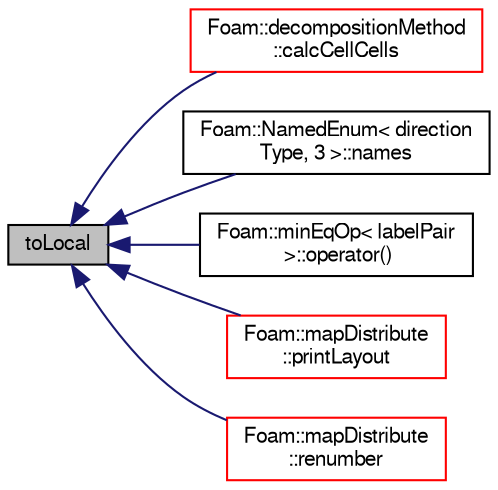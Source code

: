 digraph "toLocal"
{
  bgcolor="transparent";
  edge [fontname="FreeSans",fontsize="10",labelfontname="FreeSans",labelfontsize="10"];
  node [fontname="FreeSans",fontsize="10",shape=record];
  rankdir="LR";
  Node260 [label="toLocal",height=0.2,width=0.4,color="black", fillcolor="grey75", style="filled", fontcolor="black"];
  Node260 -> Node261 [dir="back",color="midnightblue",fontsize="10",style="solid",fontname="FreeSans"];
  Node261 [label="Foam::decompositionMethod\l::calcCellCells",height=0.2,width=0.4,color="red",URL="$a28594.html#a86727d8c968e3ae5d8f394879e2b3c8a",tooltip="Helper: determine (local or global) cellCells from mesh. "];
  Node260 -> Node267 [dir="back",color="midnightblue",fontsize="10",style="solid",fontname="FreeSans"];
  Node267 [label="Foam::NamedEnum\< direction\lType, 3 \>::names",height=0.2,width=0.4,color="black",URL="$a25998.html#a7350da3a0edd92cd11e6c479c9967dc8"];
  Node260 -> Node268 [dir="back",color="midnightblue",fontsize="10",style="solid",fontname="FreeSans"];
  Node268 [label="Foam::minEqOp\< labelPair\l \>::operator()",height=0.2,width=0.4,color="black",URL="$a21438.html#a5110bdded347caa6365e4d10554dfc32"];
  Node260 -> Node269 [dir="back",color="midnightblue",fontsize="10",style="solid",fontname="FreeSans"];
  Node269 [label="Foam::mapDistribute\l::printLayout",height=0.2,width=0.4,color="red",URL="$a27362.html#a354c270fcad8f00ba2bf069b0f68a729",tooltip="Debug: print layout. Can only be used on maps with sorted. "];
  Node260 -> Node273 [dir="back",color="midnightblue",fontsize="10",style="solid",fontname="FreeSans"];
  Node273 [label="Foam::mapDistribute\l::renumber",height=0.2,width=0.4,color="red",URL="$a27362.html#a47982060bb4a510a889e78fccf36e513",tooltip="Helper for construct from globalIndex. Renumbers element. "];
}
